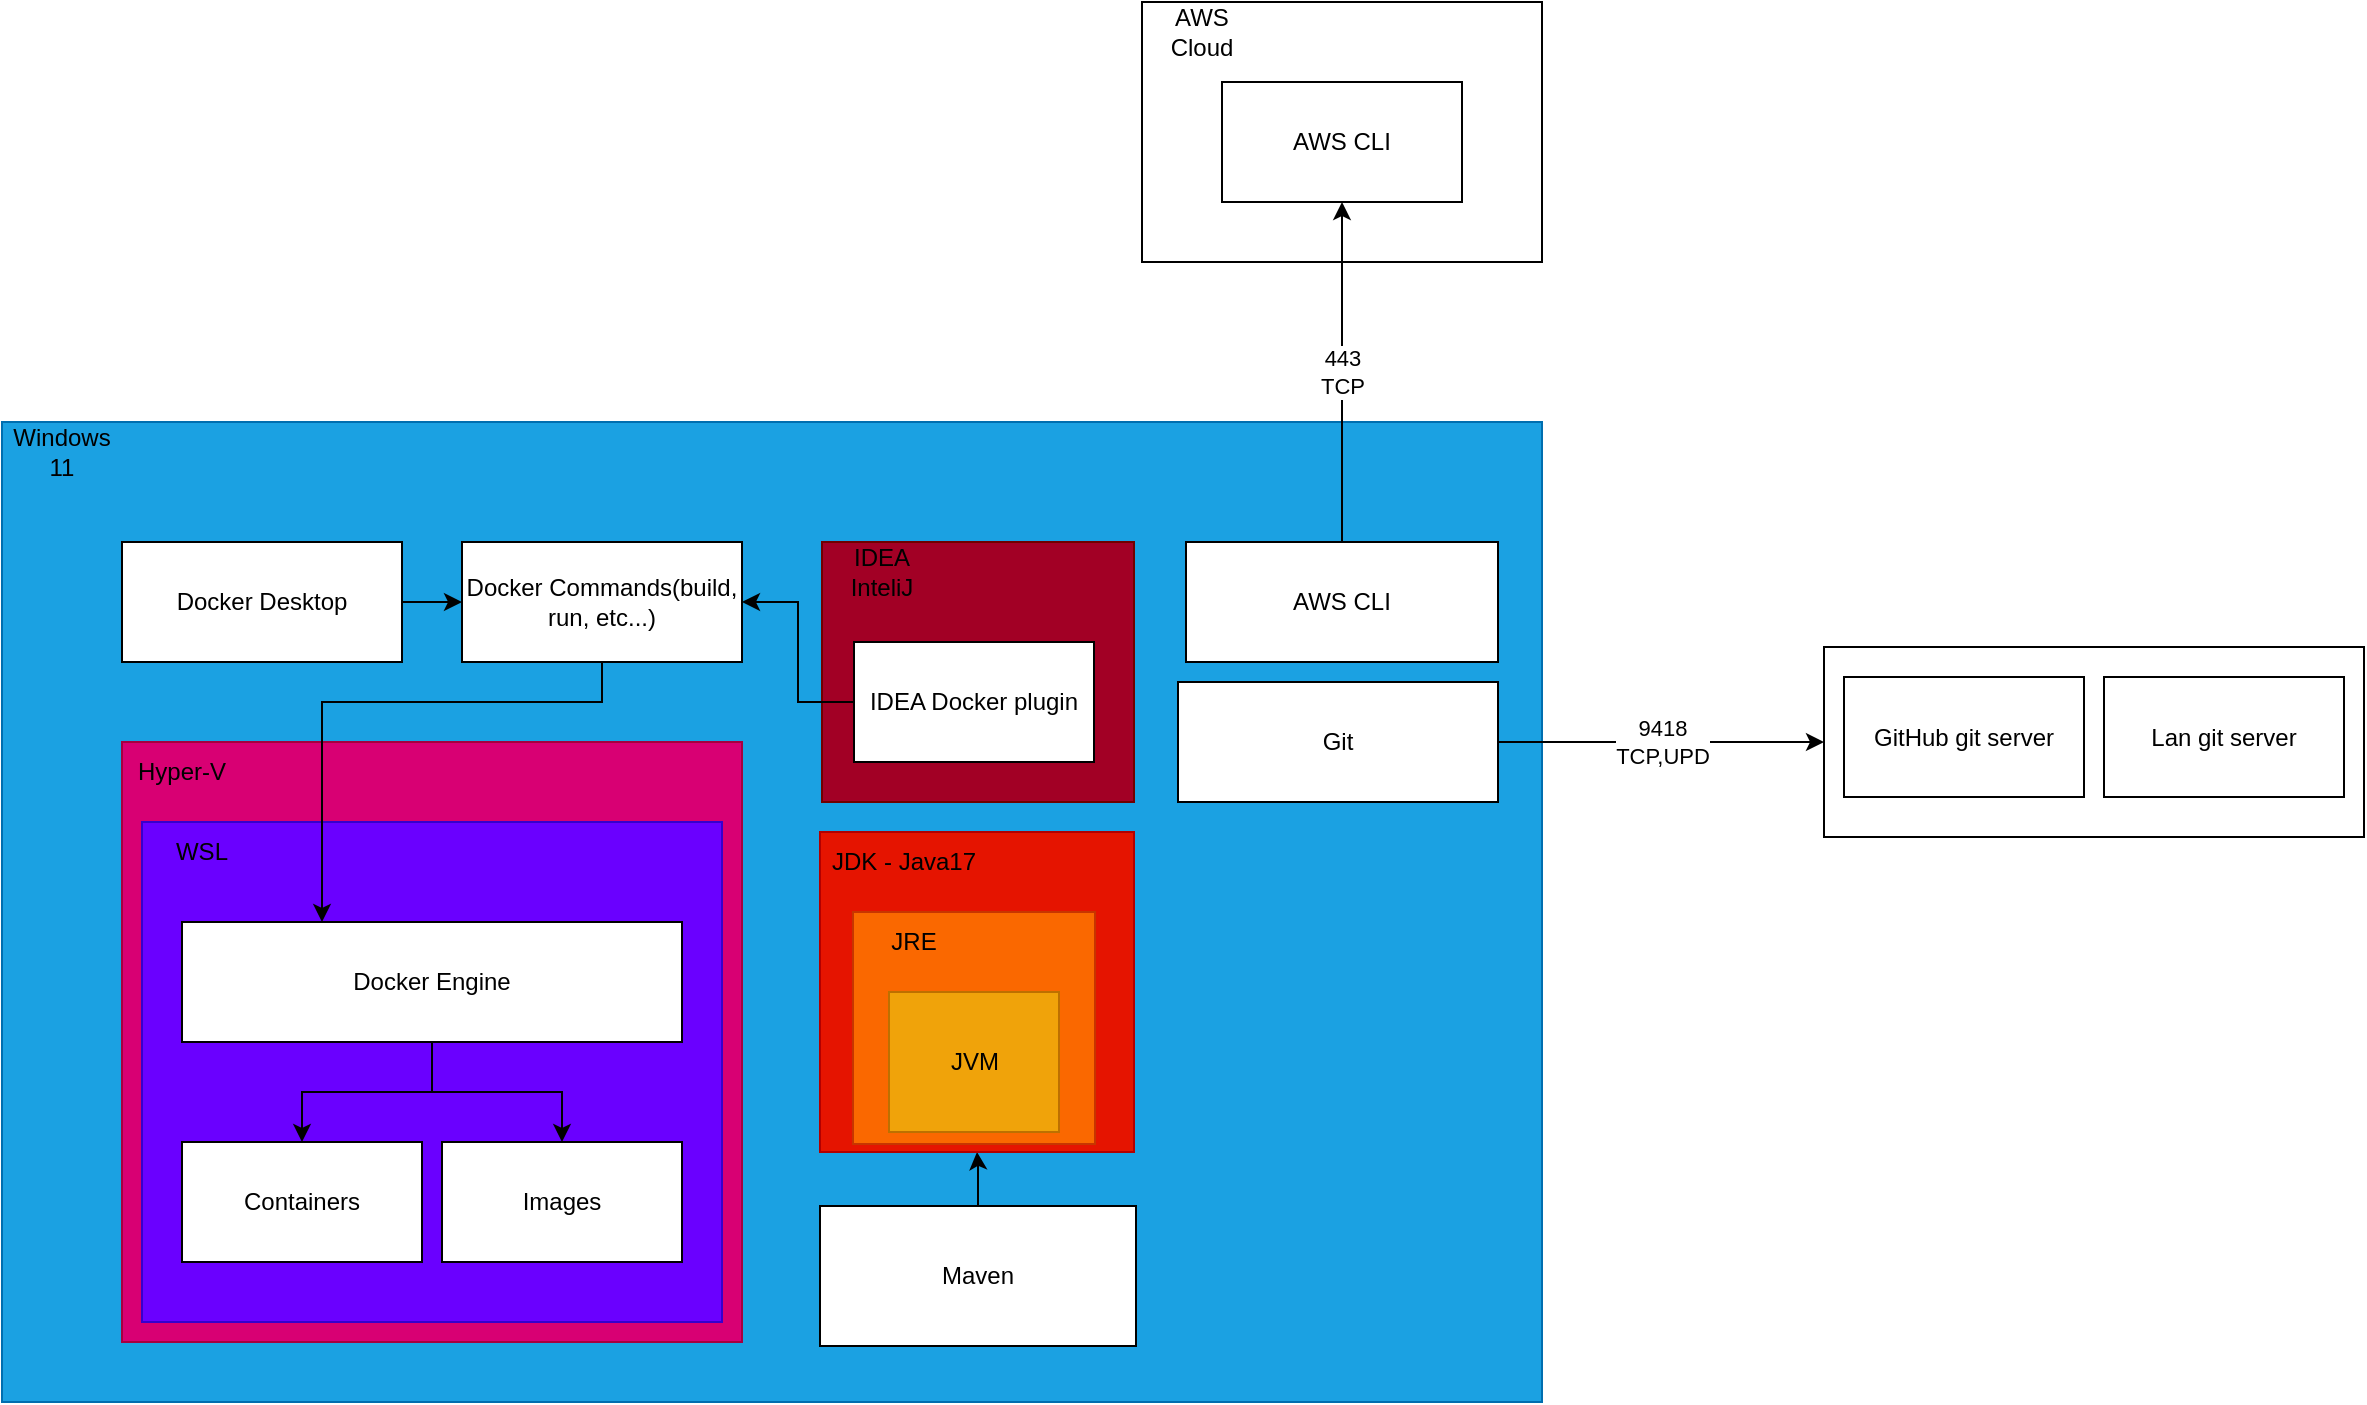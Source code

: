 <mxfile version="22.0.2" type="device">
  <diagram name="Page-1" id="R7qjd9GtqZFXz9M6Hgjc">
    <mxGraphModel dx="1493" dy="863" grid="1" gridSize="10" guides="1" tooltips="1" connect="1" arrows="1" fold="1" page="1" pageScale="1" pageWidth="827" pageHeight="1169" math="0" shadow="0">
      <root>
        <mxCell id="0" />
        <mxCell id="1" parent="0" />
        <mxCell id="IRC5UhWcGCblBRdGDLej-9" value="" style="rounded=0;whiteSpace=wrap;html=1;fillColor=#1ba1e2;strokeColor=#006EAF;fontColor=#ffffff;movable=1;resizable=1;rotatable=1;deletable=1;editable=1;locked=0;connectable=1;" vertex="1" parent="1">
          <mxGeometry x="60" y="480" width="770" height="490" as="geometry" />
        </mxCell>
        <mxCell id="IRC5UhWcGCblBRdGDLej-1" value="AWS CLI" style="rounded=0;whiteSpace=wrap;html=1;" vertex="1" parent="1">
          <mxGeometry x="652" y="540" width="156" height="60" as="geometry" />
        </mxCell>
        <mxCell id="IRC5UhWcGCblBRdGDLej-27" style="edgeStyle=orthogonalEdgeStyle;rounded=0;orthogonalLoop=1;jettySize=auto;html=1;" edge="1" parent="1" source="IRC5UhWcGCblBRdGDLej-5" target="IRC5UhWcGCblBRdGDLej-25">
          <mxGeometry relative="1" as="geometry" />
        </mxCell>
        <mxCell id="IRC5UhWcGCblBRdGDLej-5" value="Docker Desktop" style="rounded=0;whiteSpace=wrap;html=1;" vertex="1" parent="1">
          <mxGeometry x="120" y="540" width="140" height="60" as="geometry" />
        </mxCell>
        <mxCell id="IRC5UhWcGCblBRdGDLej-39" value="9418&lt;br&gt;TCP,UPD" style="edgeStyle=orthogonalEdgeStyle;rounded=0;orthogonalLoop=1;jettySize=auto;html=1;" edge="1" parent="1" source="IRC5UhWcGCblBRdGDLej-6" target="IRC5UhWcGCblBRdGDLej-68">
          <mxGeometry relative="1" as="geometry">
            <mxPoint x="1030" y="640" as="targetPoint" />
          </mxGeometry>
        </mxCell>
        <mxCell id="IRC5UhWcGCblBRdGDLej-6" value="Git" style="rounded=0;whiteSpace=wrap;html=1;" vertex="1" parent="1">
          <mxGeometry x="648" y="610" width="160" height="60" as="geometry" />
        </mxCell>
        <mxCell id="IRC5UhWcGCblBRdGDLej-67" value="" style="edgeStyle=orthogonalEdgeStyle;rounded=0;orthogonalLoop=1;jettySize=auto;html=1;" edge="1" parent="1" source="IRC5UhWcGCblBRdGDLej-8" target="IRC5UhWcGCblBRdGDLej-7">
          <mxGeometry relative="1" as="geometry" />
        </mxCell>
        <mxCell id="IRC5UhWcGCblBRdGDLej-8" value="Maven" style="rounded=0;whiteSpace=wrap;html=1;" vertex="1" parent="1">
          <mxGeometry x="469" y="872" width="158" height="70" as="geometry" />
        </mxCell>
        <mxCell id="IRC5UhWcGCblBRdGDLej-10" value="Windows 11" style="text;html=1;strokeColor=none;fillColor=none;align=center;verticalAlign=middle;whiteSpace=wrap;rounded=0;" vertex="1" parent="1">
          <mxGeometry x="60" y="480" width="60" height="30" as="geometry" />
        </mxCell>
        <mxCell id="IRC5UhWcGCblBRdGDLej-25" value="Docker Commands(build, run, etc...)" style="rounded=0;whiteSpace=wrap;html=1;" vertex="1" parent="1">
          <mxGeometry x="290" y="540" width="140" height="60" as="geometry" />
        </mxCell>
        <mxCell id="IRC5UhWcGCblBRdGDLej-30" value="" style="group" vertex="1" connectable="0" parent="1">
          <mxGeometry x="470" y="540" width="156" height="130" as="geometry" />
        </mxCell>
        <mxCell id="IRC5UhWcGCblBRdGDLej-31" value="" style="group" vertex="1" connectable="0" parent="IRC5UhWcGCblBRdGDLej-30">
          <mxGeometry width="156" height="130" as="geometry" />
        </mxCell>
        <mxCell id="IRC5UhWcGCblBRdGDLej-2" value="" style="rounded=0;whiteSpace=wrap;html=1;fillColor=#a20025;fontColor=#ffffff;strokeColor=#6F0000;" vertex="1" parent="IRC5UhWcGCblBRdGDLej-31">
          <mxGeometry width="156" height="130" as="geometry" />
        </mxCell>
        <mxCell id="IRC5UhWcGCblBRdGDLej-24" value="IDEA InteliJ" style="text;html=1;strokeColor=none;fillColor=none;align=center;verticalAlign=middle;whiteSpace=wrap;rounded=0;" vertex="1" parent="IRC5UhWcGCblBRdGDLej-31">
          <mxGeometry width="60" height="30" as="geometry" />
        </mxCell>
        <mxCell id="IRC5UhWcGCblBRdGDLej-3" value="IDEA Docker plugin" style="rounded=0;whiteSpace=wrap;html=1;" vertex="1" parent="IRC5UhWcGCblBRdGDLej-30">
          <mxGeometry x="16" y="50" width="120" height="60" as="geometry" />
        </mxCell>
        <mxCell id="IRC5UhWcGCblBRdGDLej-35" value="" style="group" vertex="1" connectable="0" parent="1">
          <mxGeometry x="120" y="640" width="310" height="300" as="geometry" />
        </mxCell>
        <mxCell id="IRC5UhWcGCblBRdGDLej-22" value="" style="rounded=0;whiteSpace=wrap;html=1;fillColor=#d80073;fontColor=#ffffff;strokeColor=#A50040;" vertex="1" parent="IRC5UhWcGCblBRdGDLej-35">
          <mxGeometry width="310" height="300" as="geometry" />
        </mxCell>
        <mxCell id="IRC5UhWcGCblBRdGDLej-23" value="Hyper-V" style="text;html=1;strokeColor=none;fillColor=none;align=center;verticalAlign=middle;whiteSpace=wrap;rounded=0;" vertex="1" parent="IRC5UhWcGCblBRdGDLej-35">
          <mxGeometry width="60" height="30" as="geometry" />
        </mxCell>
        <mxCell id="IRC5UhWcGCblBRdGDLej-33" value="" style="group" vertex="1" connectable="0" parent="IRC5UhWcGCblBRdGDLej-35">
          <mxGeometry x="10" y="40" width="290" height="250" as="geometry" />
        </mxCell>
        <mxCell id="IRC5UhWcGCblBRdGDLej-13" value="" style="rounded=0;whiteSpace=wrap;html=1;fillColor=#6a00ff;fontColor=#ffffff;strokeColor=#3700CC;" vertex="1" parent="IRC5UhWcGCblBRdGDLej-33">
          <mxGeometry width="290" height="250" as="geometry" />
        </mxCell>
        <mxCell id="IRC5UhWcGCblBRdGDLej-4" value="Docker Engine" style="rounded=0;whiteSpace=wrap;html=1;" vertex="1" parent="IRC5UhWcGCblBRdGDLej-33">
          <mxGeometry x="20" y="50" width="250" height="60" as="geometry" />
        </mxCell>
        <mxCell id="IRC5UhWcGCblBRdGDLej-14" value="WSL" style="text;html=1;strokeColor=none;fillColor=none;align=center;verticalAlign=middle;whiteSpace=wrap;rounded=0;" vertex="1" parent="IRC5UhWcGCblBRdGDLej-33">
          <mxGeometry width="60" height="30" as="geometry" />
        </mxCell>
        <mxCell id="IRC5UhWcGCblBRdGDLej-16" value="Containers" style="rounded=0;whiteSpace=wrap;html=1;" vertex="1" parent="IRC5UhWcGCblBRdGDLej-33">
          <mxGeometry x="20" y="160" width="120" height="60" as="geometry" />
        </mxCell>
        <mxCell id="IRC5UhWcGCblBRdGDLej-17" value="" style="edgeStyle=orthogonalEdgeStyle;rounded=0;orthogonalLoop=1;jettySize=auto;html=1;" edge="1" parent="IRC5UhWcGCblBRdGDLej-33" source="IRC5UhWcGCblBRdGDLej-4" target="IRC5UhWcGCblBRdGDLej-16">
          <mxGeometry relative="1" as="geometry" />
        </mxCell>
        <mxCell id="IRC5UhWcGCblBRdGDLej-18" value="Images" style="rounded=0;whiteSpace=wrap;html=1;" vertex="1" parent="IRC5UhWcGCblBRdGDLej-33">
          <mxGeometry x="150" y="160" width="120" height="60" as="geometry" />
        </mxCell>
        <mxCell id="IRC5UhWcGCblBRdGDLej-21" style="edgeStyle=orthogonalEdgeStyle;rounded=0;orthogonalLoop=1;jettySize=auto;html=1;" edge="1" parent="IRC5UhWcGCblBRdGDLej-33" source="IRC5UhWcGCblBRdGDLej-4" target="IRC5UhWcGCblBRdGDLej-18">
          <mxGeometry relative="1" as="geometry" />
        </mxCell>
        <mxCell id="IRC5UhWcGCblBRdGDLej-36" style="edgeStyle=orthogonalEdgeStyle;rounded=0;orthogonalLoop=1;jettySize=auto;html=1;" edge="1" parent="1" source="IRC5UhWcGCblBRdGDLej-25" target="IRC5UhWcGCblBRdGDLej-4">
          <mxGeometry relative="1" as="geometry">
            <Array as="points">
              <mxPoint x="360" y="620" />
              <mxPoint x="220" y="620" />
            </Array>
          </mxGeometry>
        </mxCell>
        <mxCell id="IRC5UhWcGCblBRdGDLej-26" style="edgeStyle=orthogonalEdgeStyle;rounded=0;orthogonalLoop=1;jettySize=auto;html=1;" edge="1" parent="1" source="IRC5UhWcGCblBRdGDLej-3" target="IRC5UhWcGCblBRdGDLej-25">
          <mxGeometry relative="1" as="geometry" />
        </mxCell>
        <mxCell id="IRC5UhWcGCblBRdGDLej-46" value="" style="group" vertex="1" connectable="0" parent="1">
          <mxGeometry x="630" y="270" width="200" height="130" as="geometry" />
        </mxCell>
        <mxCell id="IRC5UhWcGCblBRdGDLej-45" value="" style="group" vertex="1" connectable="0" parent="IRC5UhWcGCblBRdGDLej-46">
          <mxGeometry width="200" height="130" as="geometry" />
        </mxCell>
        <mxCell id="IRC5UhWcGCblBRdGDLej-42" value="" style="rounded=0;whiteSpace=wrap;html=1;" vertex="1" parent="IRC5UhWcGCblBRdGDLej-45">
          <mxGeometry width="200" height="130" as="geometry" />
        </mxCell>
        <mxCell id="IRC5UhWcGCblBRdGDLej-44" value="AWS Cloud" style="text;html=1;strokeColor=none;fillColor=none;align=center;verticalAlign=middle;whiteSpace=wrap;rounded=0;" vertex="1" parent="IRC5UhWcGCblBRdGDLej-45">
          <mxGeometry width="60" height="30" as="geometry" />
        </mxCell>
        <mxCell id="IRC5UhWcGCblBRdGDLej-43" value="AWS CLI" style="rounded=0;whiteSpace=wrap;html=1;" vertex="1" parent="IRC5UhWcGCblBRdGDLej-45">
          <mxGeometry x="40" y="40" width="120" height="60" as="geometry" />
        </mxCell>
        <mxCell id="IRC5UhWcGCblBRdGDLej-40" value="443&lt;br&gt;TCP" style="edgeStyle=orthogonalEdgeStyle;rounded=0;orthogonalLoop=1;jettySize=auto;html=1;" edge="1" parent="1" source="IRC5UhWcGCblBRdGDLej-1" target="IRC5UhWcGCblBRdGDLej-43">
          <mxGeometry relative="1" as="geometry">
            <mxPoint x="980" y="350" as="targetPoint" />
          </mxGeometry>
        </mxCell>
        <mxCell id="IRC5UhWcGCblBRdGDLej-53" value="" style="group" vertex="1" connectable="0" parent="1">
          <mxGeometry x="466" y="685" width="164" height="160" as="geometry" />
        </mxCell>
        <mxCell id="IRC5UhWcGCblBRdGDLej-7" value="" style="rounded=0;whiteSpace=wrap;html=1;fillColor=#e51400;fontColor=#ffffff;strokeColor=#B20000;" vertex="1" parent="IRC5UhWcGCblBRdGDLej-53">
          <mxGeometry x="3" width="157" height="160" as="geometry" />
        </mxCell>
        <mxCell id="IRC5UhWcGCblBRdGDLej-52" value="JDK - Java17" style="text;html=1;strokeColor=none;fillColor=none;align=center;verticalAlign=middle;whiteSpace=wrap;rounded=0;" vertex="1" parent="IRC5UhWcGCblBRdGDLej-53">
          <mxGeometry width="90" height="30" as="geometry" />
        </mxCell>
        <mxCell id="IRC5UhWcGCblBRdGDLej-49" value="" style="rounded=0;whiteSpace=wrap;html=1;fillColor=#fa6800;fontColor=#000000;strokeColor=#C73500;" vertex="1" parent="IRC5UhWcGCblBRdGDLej-53">
          <mxGeometry x="19.5" y="40" width="121" height="116" as="geometry" />
        </mxCell>
        <mxCell id="IRC5UhWcGCblBRdGDLej-62" value="JRE" style="text;html=1;strokeColor=none;fillColor=none;align=center;verticalAlign=middle;whiteSpace=wrap;rounded=0;" vertex="1" parent="IRC5UhWcGCblBRdGDLej-53">
          <mxGeometry x="19.5" y="40" width="60" height="30" as="geometry" />
        </mxCell>
        <mxCell id="IRC5UhWcGCblBRdGDLej-50" value="JVM" style="rounded=0;whiteSpace=wrap;html=1;fillColor=#f0a30a;fontColor=#000000;strokeColor=#BD7000;" vertex="1" parent="IRC5UhWcGCblBRdGDLej-53">
          <mxGeometry x="37.5" y="80" width="85" height="70" as="geometry" />
        </mxCell>
        <mxCell id="IRC5UhWcGCblBRdGDLej-72" value="" style="group" vertex="1" connectable="0" parent="1">
          <mxGeometry x="971" y="592.5" width="270" height="95" as="geometry" />
        </mxCell>
        <mxCell id="IRC5UhWcGCblBRdGDLej-68" value="" style="rounded=0;whiteSpace=wrap;html=1;" vertex="1" parent="IRC5UhWcGCblBRdGDLej-72">
          <mxGeometry width="270" height="95" as="geometry" />
        </mxCell>
        <mxCell id="IRC5UhWcGCblBRdGDLej-69" value="GitHub git server" style="rounded=0;whiteSpace=wrap;html=1;" vertex="1" parent="IRC5UhWcGCblBRdGDLej-72">
          <mxGeometry x="10" y="15" width="120" height="60" as="geometry" />
        </mxCell>
        <mxCell id="IRC5UhWcGCblBRdGDLej-70" value="Lan git server" style="rounded=0;whiteSpace=wrap;html=1;" vertex="1" parent="IRC5UhWcGCblBRdGDLej-72">
          <mxGeometry x="140" y="15" width="120" height="60" as="geometry" />
        </mxCell>
      </root>
    </mxGraphModel>
  </diagram>
</mxfile>
